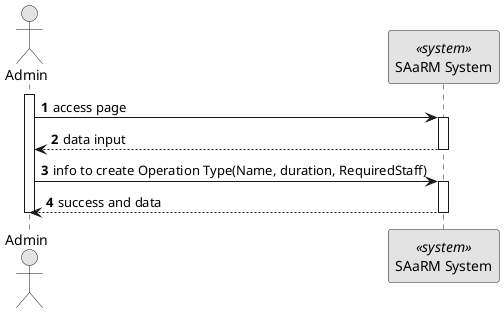 @startuml 5.1.8
skinparam monochrome true
skinparam packageStyle rectangle
skinparam shadowing false

autonumber

actor "Admin" as AD
participant "SAaRM System" as SYS <<system>>

activate AD
AD -> SYS: access page
activate SYS
SYS --> AD : data input
deactivate SYS
AD -> SYS : info to create Operation Type(Name, duration, RequiredStaff)
activate SYS
SYS --> AD : success and data

deactivate SYS

deactivate AD



@enduml